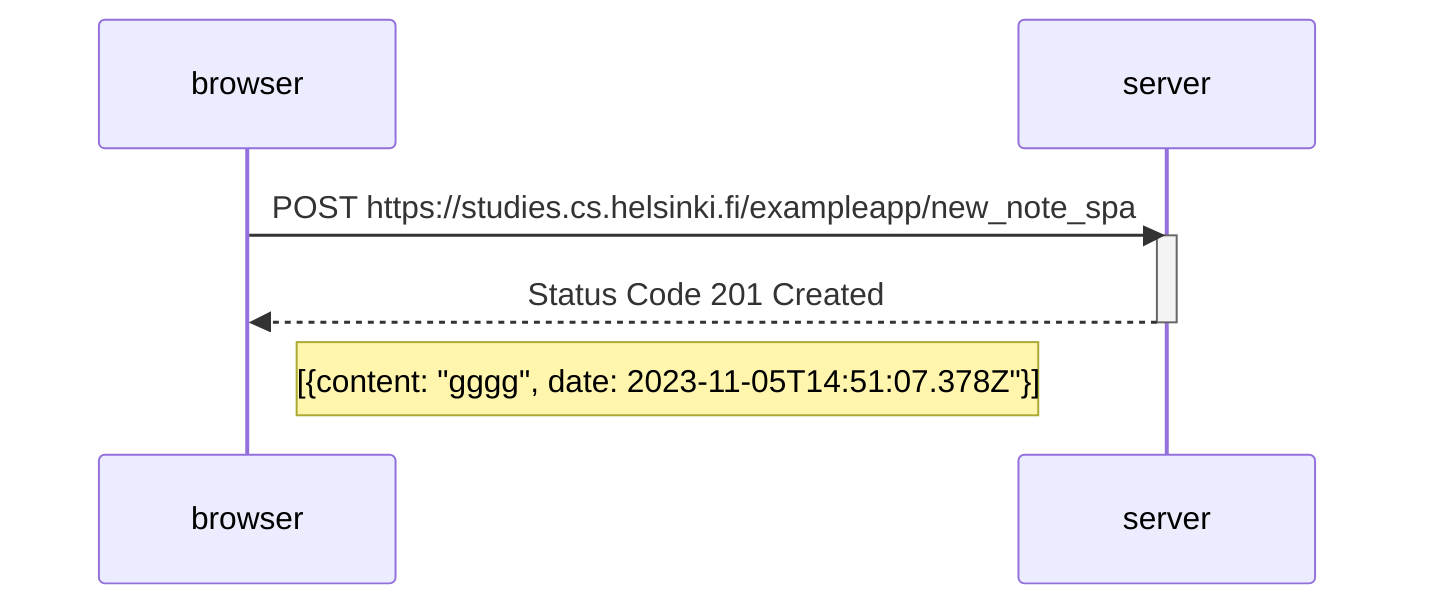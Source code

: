 sequenceDiagram
    participant browser
    participant server

    browser->>server: POST https://studies.cs.helsinki.fi/exampleapp/new_note_spa
    activate server
    server-->>browser: Status Code 201 Created
    deactivate server



    

    Note right of browser: [{content: "gggg", date: 2023-11-05T14:51:07.378Z"}]